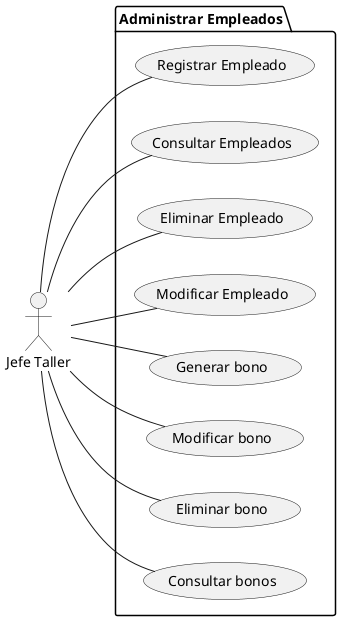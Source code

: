 @startuml taller_administrar_empleados
left to right direction

actor "Jefe Taller" as Jefe

  package "Administrar Empleados" {
    usecase "Registrar Empleado" as CU15
    usecase "Consultar Empleados" as CU16
    usecase "Eliminar Empleado" as CU17
    usecase "Modificar Empleado" as CU18

    usecase "Generar bono" as CU19
    usecase "Modificar bono" as CU20
    usecase "Eliminar bono" as CU21
    usecase "Consultar bonos" as CU22
  }

Jefe -- CU15
Jefe -- CU16
Jefe -- CU17
Jefe -- CU18

Jefe -- CU19
Jefe -- CU20
Jefe -- CU21
Jefe -- CU22

@enduml